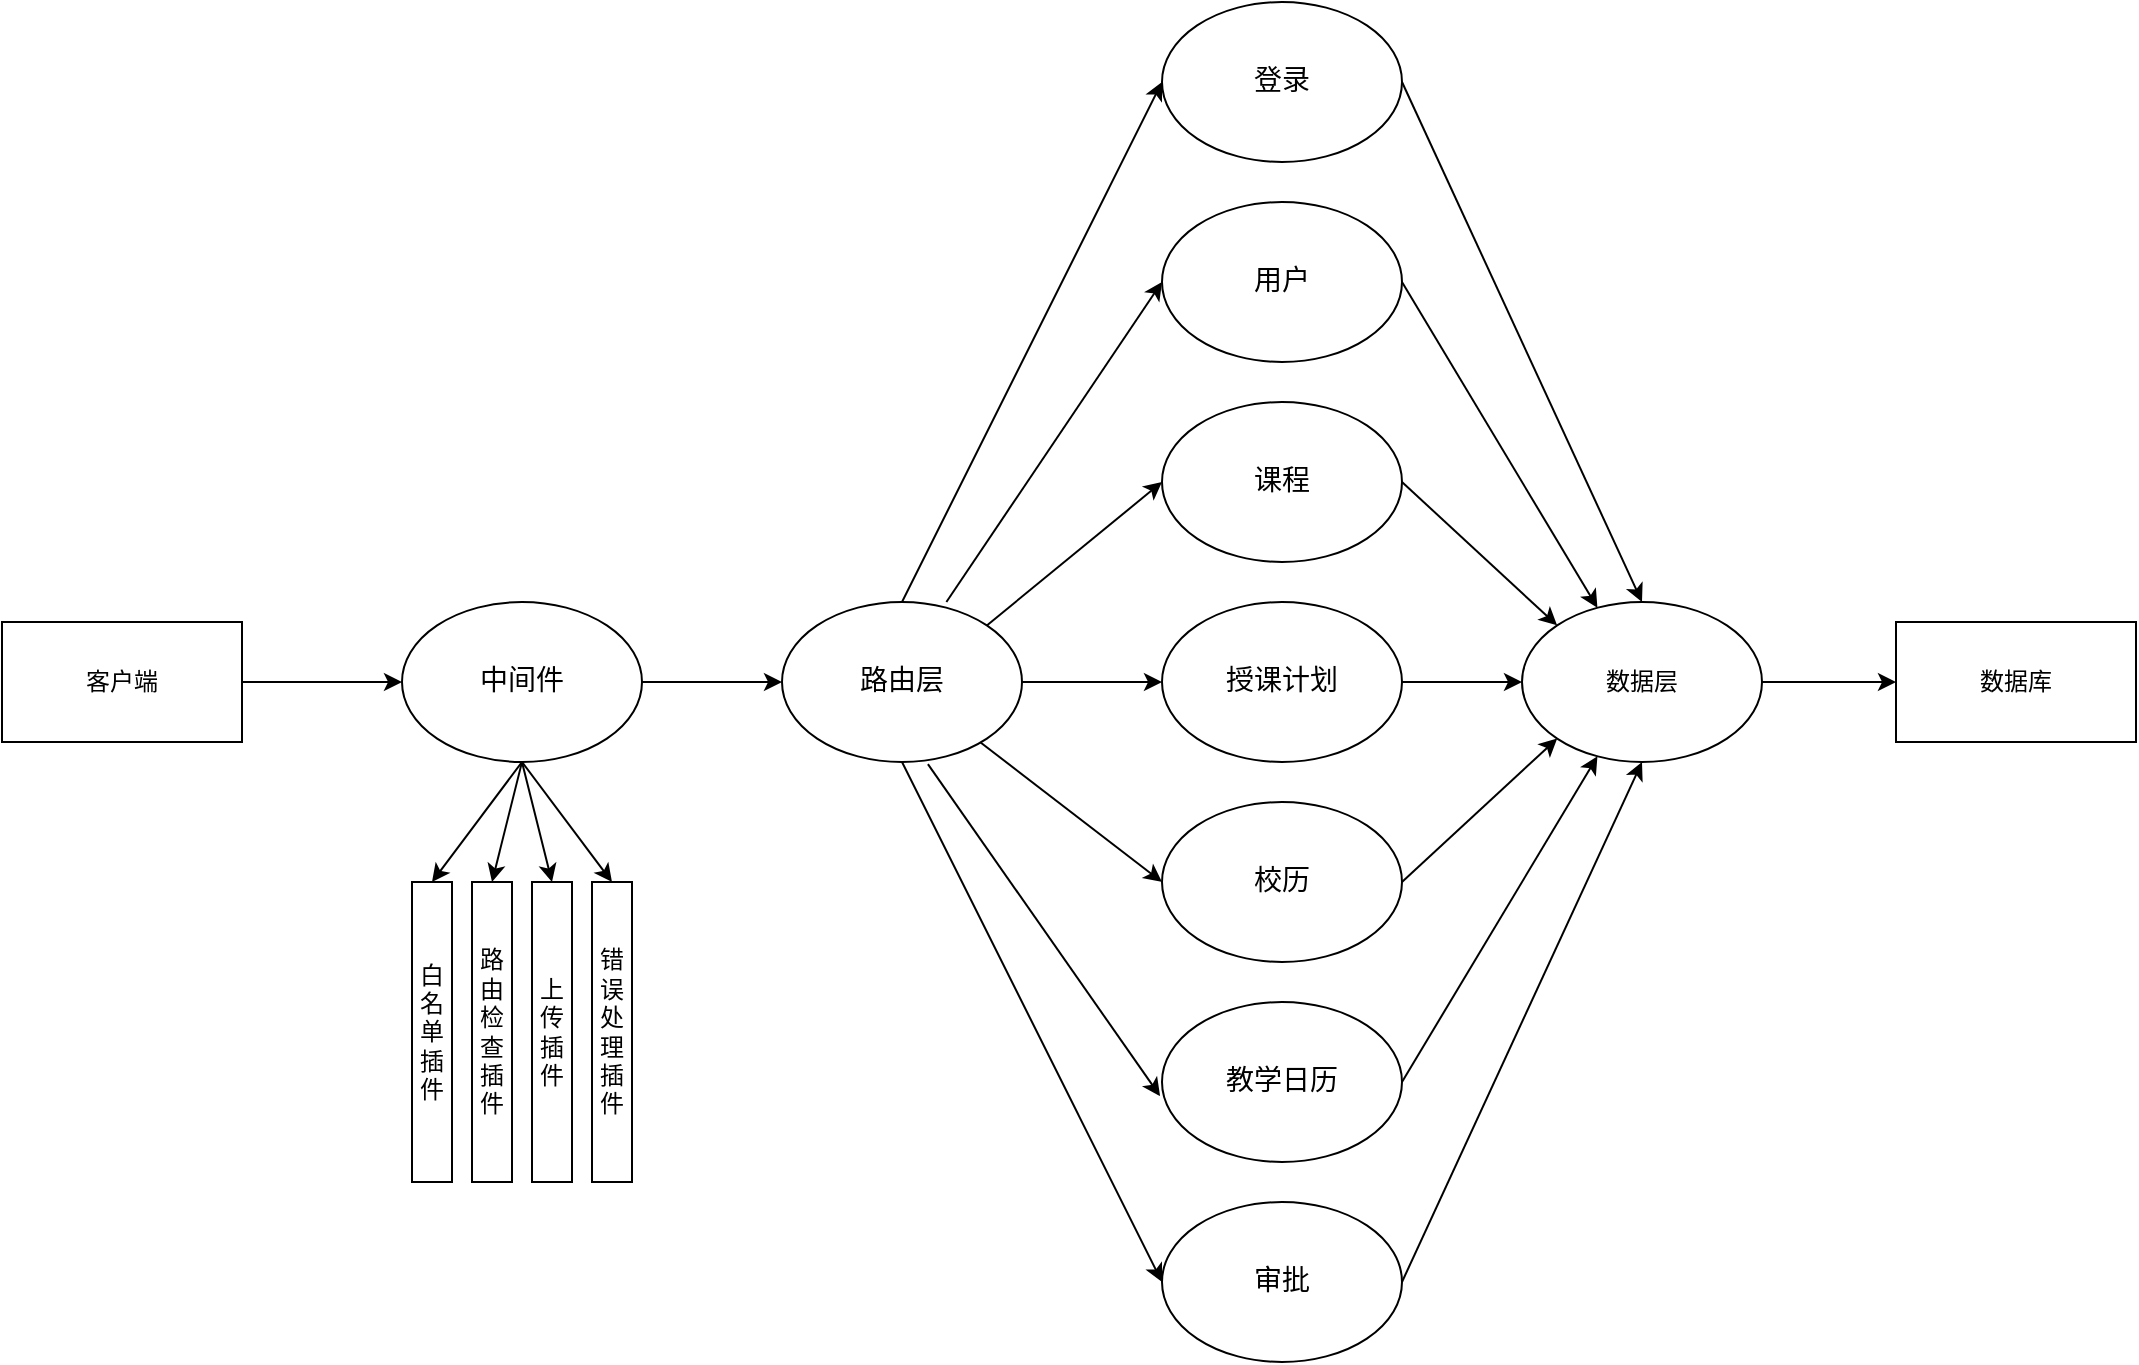<mxfile>
    <diagram id="OxYzTD3vaz3nP7Io0ODH" name="第 1 页">
        <mxGraphModel dx="1813" dy="1066" grid="1" gridSize="10" guides="1" tooltips="1" connect="1" arrows="1" fold="1" page="1" pageScale="1" pageWidth="827" pageHeight="1169" math="0" shadow="0">
            <root>
                <mxCell id="0"/>
                <mxCell id="1" parent="0"/>
                <mxCell id="6" style="edgeStyle=none;html=1;exitX=1;exitY=0.5;exitDx=0;exitDy=0;" edge="1" parent="1" source="3" target="4">
                    <mxGeometry relative="1" as="geometry"/>
                </mxCell>
                <mxCell id="49" style="edgeStyle=none;html=1;exitX=0.5;exitY=1;exitDx=0;exitDy=0;entryX=0.5;entryY=0;entryDx=0;entryDy=0;" edge="1" parent="1" source="3" target="39">
                    <mxGeometry relative="1" as="geometry"/>
                </mxCell>
                <mxCell id="50" style="edgeStyle=none;html=1;exitX=0.5;exitY=1;exitDx=0;exitDy=0;entryX=0.5;entryY=0;entryDx=0;entryDy=0;" edge="1" parent="1" source="3" target="40">
                    <mxGeometry relative="1" as="geometry"/>
                </mxCell>
                <mxCell id="51" style="edgeStyle=none;html=1;exitX=0.5;exitY=1;exitDx=0;exitDy=0;entryX=0.5;entryY=0;entryDx=0;entryDy=0;" edge="1" parent="1" source="3" target="41">
                    <mxGeometry relative="1" as="geometry"/>
                </mxCell>
                <mxCell id="52" style="edgeStyle=none;html=1;exitX=0.5;exitY=1;exitDx=0;exitDy=0;entryX=0.5;entryY=0;entryDx=0;entryDy=0;" edge="1" parent="1" source="3" target="42">
                    <mxGeometry relative="1" as="geometry"/>
                </mxCell>
                <mxCell id="3" value="&lt;span lang=&quot;EN-US&quot; style=&quot;font-size: 10.5pt ; font-family: &amp;#34;times new roman&amp;#34; , serif&quot;&gt;中间件&lt;/span&gt;" style="ellipse;whiteSpace=wrap;html=1;" vertex="1" parent="1">
                    <mxGeometry x="80" y="350" width="120" height="80" as="geometry"/>
                </mxCell>
                <mxCell id="20" style="edgeStyle=none;html=1;exitX=0.5;exitY=0;exitDx=0;exitDy=0;entryX=0;entryY=0.5;entryDx=0;entryDy=0;" edge="1" parent="1" source="4" target="12">
                    <mxGeometry relative="1" as="geometry"/>
                </mxCell>
                <mxCell id="21" style="edgeStyle=none;html=1;exitX=0.685;exitY=0;exitDx=0;exitDy=0;entryX=0;entryY=0.5;entryDx=0;entryDy=0;exitPerimeter=0;" edge="1" parent="1" source="4" target="13">
                    <mxGeometry relative="1" as="geometry"/>
                </mxCell>
                <mxCell id="24" style="edgeStyle=none;html=1;entryX=0;entryY=0.5;entryDx=0;entryDy=0;" edge="1" parent="1" source="4" target="17">
                    <mxGeometry relative="1" as="geometry"/>
                </mxCell>
                <mxCell id="25" style="edgeStyle=none;html=1;exitX=0.608;exitY=1.013;exitDx=0;exitDy=0;entryX=-0.008;entryY=0.588;entryDx=0;entryDy=0;entryPerimeter=0;exitPerimeter=0;" edge="1" parent="1" source="4" target="18">
                    <mxGeometry relative="1" as="geometry"/>
                </mxCell>
                <mxCell id="26" style="edgeStyle=none;html=1;exitX=0.5;exitY=1;exitDx=0;exitDy=0;entryX=0;entryY=0.5;entryDx=0;entryDy=0;" edge="1" parent="1" source="4" target="19">
                    <mxGeometry relative="1" as="geometry"/>
                </mxCell>
                <mxCell id="27" style="edgeStyle=none;html=1;exitX=1;exitY=0.5;exitDx=0;exitDy=0;entryX=0;entryY=0.5;entryDx=0;entryDy=0;" edge="1" parent="1" source="4" target="15">
                    <mxGeometry relative="1" as="geometry"/>
                </mxCell>
                <mxCell id="28" style="edgeStyle=none;html=1;exitX=1;exitY=0;exitDx=0;exitDy=0;entryX=0;entryY=0.5;entryDx=0;entryDy=0;" edge="1" parent="1" source="4" target="14">
                    <mxGeometry relative="1" as="geometry"/>
                </mxCell>
                <mxCell id="4" value="&lt;span lang=&quot;EN-US&quot; style=&quot;font-size: 10.5pt ; font-family: &amp;#34;times new roman&amp;#34; , serif&quot;&gt;路由层&lt;/span&gt;" style="ellipse;whiteSpace=wrap;html=1;" vertex="1" parent="1">
                    <mxGeometry x="270" y="350" width="120" height="80" as="geometry"/>
                </mxCell>
                <mxCell id="10" style="edgeStyle=none;html=1;exitX=1;exitY=0.5;exitDx=0;exitDy=0;entryX=0;entryY=0.5;entryDx=0;entryDy=0;" edge="1" parent="1" source="9" target="3">
                    <mxGeometry relative="1" as="geometry"/>
                </mxCell>
                <mxCell id="9" value="客户端" style="rounded=0;whiteSpace=wrap;html=1;" vertex="1" parent="1">
                    <mxGeometry x="-120" y="360" width="120" height="60" as="geometry"/>
                </mxCell>
                <mxCell id="30" style="edgeStyle=none;html=1;exitX=1;exitY=0.5;exitDx=0;exitDy=0;entryX=0.5;entryY=0;entryDx=0;entryDy=0;" edge="1" parent="1" source="12" target="29">
                    <mxGeometry relative="1" as="geometry"/>
                </mxCell>
                <mxCell id="12" value="&lt;span lang=&quot;EN-US&quot; style=&quot;font-size: 10.5pt ; font-family: &amp;#34;times new roman&amp;#34; , serif&quot;&gt;登录&lt;/span&gt;" style="ellipse;whiteSpace=wrap;html=1;" vertex="1" parent="1">
                    <mxGeometry x="460" y="50" width="120" height="80" as="geometry"/>
                </mxCell>
                <mxCell id="31" style="edgeStyle=none;html=1;exitX=1;exitY=0.5;exitDx=0;exitDy=0;" edge="1" parent="1" source="13" target="29">
                    <mxGeometry relative="1" as="geometry"/>
                </mxCell>
                <mxCell id="13" value="&lt;span lang=&quot;EN-US&quot; style=&quot;font-size: 10.5pt ; font-family: &amp;#34;times new roman&amp;#34; , serif&quot;&gt;用户&lt;/span&gt;" style="ellipse;whiteSpace=wrap;html=1;" vertex="1" parent="1">
                    <mxGeometry x="460" y="150" width="120" height="80" as="geometry"/>
                </mxCell>
                <mxCell id="32" style="edgeStyle=none;html=1;exitX=1;exitY=0.5;exitDx=0;exitDy=0;entryX=0;entryY=0;entryDx=0;entryDy=0;" edge="1" parent="1" source="14" target="29">
                    <mxGeometry relative="1" as="geometry"/>
                </mxCell>
                <mxCell id="14" value="&lt;span lang=&quot;EN-US&quot; style=&quot;font-size: 10.5pt ; font-family: &amp;#34;times new roman&amp;#34; , serif&quot;&gt;课程&lt;/span&gt;" style="ellipse;whiteSpace=wrap;html=1;" vertex="1" parent="1">
                    <mxGeometry x="460" y="250" width="120" height="80" as="geometry"/>
                </mxCell>
                <mxCell id="33" style="edgeStyle=none;html=1;exitX=1;exitY=0.5;exitDx=0;exitDy=0;entryX=0;entryY=0.5;entryDx=0;entryDy=0;" edge="1" parent="1" source="15" target="29">
                    <mxGeometry relative="1" as="geometry"/>
                </mxCell>
                <mxCell id="15" value="&lt;span lang=&quot;EN-US&quot; style=&quot;font-size: 10.5pt ; font-family: &amp;#34;times new roman&amp;#34; , serif&quot;&gt;授课计划&lt;/span&gt;" style="ellipse;whiteSpace=wrap;html=1;" vertex="1" parent="1">
                    <mxGeometry x="460" y="350" width="120" height="80" as="geometry"/>
                </mxCell>
                <mxCell id="34" style="edgeStyle=none;html=1;exitX=1;exitY=0.5;exitDx=0;exitDy=0;entryX=0;entryY=1;entryDx=0;entryDy=0;" edge="1" parent="1" source="17" target="29">
                    <mxGeometry relative="1" as="geometry"/>
                </mxCell>
                <mxCell id="17" value="&lt;span lang=&quot;EN-US&quot; style=&quot;font-size: 10.5pt ; font-family: &amp;#34;times new roman&amp;#34; , serif&quot;&gt;校历&lt;/span&gt;" style="ellipse;whiteSpace=wrap;html=1;" vertex="1" parent="1">
                    <mxGeometry x="460" y="450" width="120" height="80" as="geometry"/>
                </mxCell>
                <mxCell id="35" style="edgeStyle=none;html=1;exitX=1;exitY=0.5;exitDx=0;exitDy=0;" edge="1" parent="1" source="18" target="29">
                    <mxGeometry relative="1" as="geometry"/>
                </mxCell>
                <mxCell id="18" value="&lt;span lang=&quot;EN-US&quot; style=&quot;font-size: 10.5pt ; font-family: &amp;#34;times new roman&amp;#34; , serif&quot;&gt;教学日历&lt;/span&gt;" style="ellipse;whiteSpace=wrap;html=1;" vertex="1" parent="1">
                    <mxGeometry x="460" y="550" width="120" height="80" as="geometry"/>
                </mxCell>
                <mxCell id="36" style="edgeStyle=none;html=1;exitX=1;exitY=0.5;exitDx=0;exitDy=0;entryX=0.5;entryY=1;entryDx=0;entryDy=0;" edge="1" parent="1" source="19" target="29">
                    <mxGeometry relative="1" as="geometry"/>
                </mxCell>
                <mxCell id="19" value="&lt;span lang=&quot;EN-US&quot; style=&quot;font-size: 10.5pt ; font-family: &amp;#34;times new roman&amp;#34; , serif&quot;&gt;审批&lt;/span&gt;" style="ellipse;whiteSpace=wrap;html=1;" vertex="1" parent="1">
                    <mxGeometry x="460" y="650" width="120" height="80" as="geometry"/>
                </mxCell>
                <mxCell id="38" style="edgeStyle=none;html=1;exitX=1;exitY=0.5;exitDx=0;exitDy=0;entryX=0;entryY=0.5;entryDx=0;entryDy=0;" edge="1" parent="1" source="29" target="37">
                    <mxGeometry relative="1" as="geometry"/>
                </mxCell>
                <mxCell id="29" value="数据层" style="ellipse;whiteSpace=wrap;html=1;" vertex="1" parent="1">
                    <mxGeometry x="640" y="350" width="120" height="80" as="geometry"/>
                </mxCell>
                <mxCell id="37" value="数据库" style="rounded=0;whiteSpace=wrap;html=1;" vertex="1" parent="1">
                    <mxGeometry x="827" y="360" width="120" height="60" as="geometry"/>
                </mxCell>
                <mxCell id="39" value="白名单插件" style="rounded=0;whiteSpace=wrap;html=1;" vertex="1" parent="1">
                    <mxGeometry x="85" y="490" width="20" height="150" as="geometry"/>
                </mxCell>
                <mxCell id="40" value="路由检查插件" style="rounded=0;whiteSpace=wrap;html=1;" vertex="1" parent="1">
                    <mxGeometry x="115" y="490" width="20" height="150" as="geometry"/>
                </mxCell>
                <mxCell id="41" value="上传插件" style="rounded=0;whiteSpace=wrap;html=1;" vertex="1" parent="1">
                    <mxGeometry x="145" y="490" width="20" height="150" as="geometry"/>
                </mxCell>
                <mxCell id="42" value="错误处理插件" style="rounded=0;whiteSpace=wrap;html=1;" vertex="1" parent="1">
                    <mxGeometry x="175" y="490" width="20" height="150" as="geometry"/>
                </mxCell>
            </root>
        </mxGraphModel>
    </diagram>
    <diagram id="lGrjbQrTbhAcylEGouPu" name="第 2 页">
        <mxGraphModel dx="704" dy="761" grid="1" gridSize="10" guides="1" tooltips="1" connect="1" arrows="1" fold="1" page="1" pageScale="1" pageWidth="827" pageHeight="1169" math="0" shadow="0">
            <root>
                <mxCell id="WO_8ApOfUTr0M56JQ0Lm-0"/>
                <mxCell id="WO_8ApOfUTr0M56JQ0Lm-1" parent="WO_8ApOfUTr0M56JQ0Lm-0"/>
                <mxCell id="WO_8ApOfUTr0M56JQ0Lm-8" style="edgeStyle=none;html=1;exitX=0.5;exitY=0;exitDx=0;exitDy=0;entryX=0;entryY=0.5;entryDx=0;entryDy=0;" edge="1" parent="WO_8ApOfUTr0M56JQ0Lm-1" source="WO_8ApOfUTr0M56JQ0Lm-2" target="WO_8ApOfUTr0M56JQ0Lm-3">
                    <mxGeometry relative="1" as="geometry"/>
                </mxCell>
                <mxCell id="WO_8ApOfUTr0M56JQ0Lm-9" style="edgeStyle=none;html=1;exitX=1;exitY=0;exitDx=0;exitDy=0;entryX=0;entryY=0.5;entryDx=0;entryDy=0;" edge="1" parent="WO_8ApOfUTr0M56JQ0Lm-1" source="WO_8ApOfUTr0M56JQ0Lm-2" target="WO_8ApOfUTr0M56JQ0Lm-4">
                    <mxGeometry relative="1" as="geometry"/>
                </mxCell>
                <mxCell id="WO_8ApOfUTr0M56JQ0Lm-10" style="edgeStyle=none;html=1;exitX=1;exitY=0.5;exitDx=0;exitDy=0;" edge="1" parent="WO_8ApOfUTr0M56JQ0Lm-1" source="WO_8ApOfUTr0M56JQ0Lm-2" target="WO_8ApOfUTr0M56JQ0Lm-5">
                    <mxGeometry relative="1" as="geometry"/>
                </mxCell>
                <mxCell id="WO_8ApOfUTr0M56JQ0Lm-11" style="edgeStyle=none;html=1;exitX=1;exitY=1;exitDx=0;exitDy=0;entryX=0;entryY=0.5;entryDx=0;entryDy=0;" edge="1" parent="WO_8ApOfUTr0M56JQ0Lm-1" source="WO_8ApOfUTr0M56JQ0Lm-2" target="WO_8ApOfUTr0M56JQ0Lm-6">
                    <mxGeometry relative="1" as="geometry"/>
                </mxCell>
                <mxCell id="WO_8ApOfUTr0M56JQ0Lm-12" style="edgeStyle=none;html=1;exitX=0.5;exitY=1;exitDx=0;exitDy=0;entryX=0;entryY=0.5;entryDx=0;entryDy=0;" edge="1" parent="WO_8ApOfUTr0M56JQ0Lm-1" source="WO_8ApOfUTr0M56JQ0Lm-2" target="WO_8ApOfUTr0M56JQ0Lm-7">
                    <mxGeometry relative="1" as="geometry"/>
                </mxCell>
                <mxCell id="WO_8ApOfUTr0M56JQ0Lm-2" value="Model" style="ellipse;whiteSpace=wrap;html=1;" vertex="1" parent="WO_8ApOfUTr0M56JQ0Lm-1">
                    <mxGeometry x="50" y="320" width="120" height="80" as="geometry"/>
                </mxCell>
                <mxCell id="WO_8ApOfUTr0M56JQ0Lm-3" value="User" style="ellipse;whiteSpace=wrap;html=1;" vertex="1" parent="WO_8ApOfUTr0M56JQ0Lm-1">
                    <mxGeometry x="260" y="80" width="120" height="80" as="geometry"/>
                </mxCell>
                <mxCell id="WO_8ApOfUTr0M56JQ0Lm-4" value="Course" style="ellipse;whiteSpace=wrap;html=1;" vertex="1" parent="WO_8ApOfUTr0M56JQ0Lm-1">
                    <mxGeometry x="260" y="200" width="120" height="80" as="geometry"/>
                </mxCell>
                <mxCell id="WO_8ApOfUTr0M56JQ0Lm-5" value="Class" style="ellipse;whiteSpace=wrap;html=1;" vertex="1" parent="WO_8ApOfUTr0M56JQ0Lm-1">
                    <mxGeometry x="260" y="320" width="120" height="80" as="geometry"/>
                </mxCell>
                <mxCell id="WO_8ApOfUTr0M56JQ0Lm-6" value="Lessonplan" style="ellipse;whiteSpace=wrap;html=1;" vertex="1" parent="WO_8ApOfUTr0M56JQ0Lm-1">
                    <mxGeometry x="260" y="440" width="120" height="80" as="geometry"/>
                </mxCell>
                <mxCell id="WO_8ApOfUTr0M56JQ0Lm-7" value="Schedule" style="ellipse;whiteSpace=wrap;html=1;" vertex="1" parent="WO_8ApOfUTr0M56JQ0Lm-1">
                    <mxGeometry x="260" y="560" width="120" height="80" as="geometry"/>
                </mxCell>
            </root>
        </mxGraphModel>
    </diagram>
    <diagram id="fXZezzsDv5o2fWt72prF" name="第 3 页">
        <mxGraphModel dx="1649" dy="888" grid="1" gridSize="10" guides="1" tooltips="1" connect="1" arrows="1" fold="1" page="1" pageScale="1" pageWidth="827" pageHeight="1169" math="0" shadow="0">
            <root>
                <mxCell id="EwZIav3GnDLz1XqOnyrL-0"/>
                <mxCell id="EwZIav3GnDLz1XqOnyrL-1" parent="EwZIav3GnDLz1XqOnyrL-0"/>
                <mxCell id="qJfkqhvfsWBqevuOCt3L-4" style="edgeStyle=none;html=1;exitX=0.5;exitY=0;exitDx=0;exitDy=0;entryX=0.5;entryY=1;entryDx=0;entryDy=0;" edge="1" parent="EwZIav3GnDLz1XqOnyrL-1" source="EwZIav3GnDLz1XqOnyrL-2" target="yAfN88qV61Tun3F-DMTX-1">
                    <mxGeometry relative="1" as="geometry"/>
                </mxCell>
                <mxCell id="qJfkqhvfsWBqevuOCt3L-5" style="edgeStyle=none;html=1;exitX=1;exitY=0;exitDx=0;exitDy=0;" edge="1" parent="EwZIav3GnDLz1XqOnyrL-1" source="EwZIav3GnDLz1XqOnyrL-2" target="e5CymegHtVR2ufVc4AHo-0">
                    <mxGeometry relative="1" as="geometry"/>
                </mxCell>
                <mxCell id="qJfkqhvfsWBqevuOCt3L-6" style="edgeStyle=none;html=1;exitX=1;exitY=0.5;exitDx=0;exitDy=0;entryX=0;entryY=0.5;entryDx=0;entryDy=0;" edge="1" parent="EwZIav3GnDLz1XqOnyrL-1" source="EwZIav3GnDLz1XqOnyrL-2" target="nFzMh7hSS-wF1fP4-g7q-0">
                    <mxGeometry relative="1" as="geometry"/>
                </mxCell>
                <mxCell id="qJfkqhvfsWBqevuOCt3L-7" style="edgeStyle=none;html=1;exitX=1;exitY=1;exitDx=0;exitDy=0;entryX=0.5;entryY=0;entryDx=0;entryDy=0;" edge="1" parent="EwZIav3GnDLz1XqOnyrL-1" source="EwZIav3GnDLz1XqOnyrL-2" target="7_E5Capd6687DgXIBMiZ-0">
                    <mxGeometry relative="1" as="geometry"/>
                </mxCell>
                <mxCell id="qJfkqhvfsWBqevuOCt3L-8" style="edgeStyle=none;html=1;exitX=0.245;exitY=0.942;exitDx=0;exitDy=0;entryX=0.5;entryY=0;entryDx=0;entryDy=0;exitPerimeter=0;" edge="1" parent="EwZIav3GnDLz1XqOnyrL-1" source="EwZIav3GnDLz1XqOnyrL-2" target="qJfkqhvfsWBqevuOCt3L-0">
                    <mxGeometry relative="1" as="geometry"/>
                </mxCell>
                <mxCell id="qJfkqhvfsWBqevuOCt3L-10" style="edgeStyle=none;html=1;exitX=0.01;exitY=0.692;exitDx=0;exitDy=0;entryX=0.989;entryY=0.363;entryDx=0;entryDy=0;entryPerimeter=0;exitPerimeter=0;" edge="1" parent="EwZIav3GnDLz1XqOnyrL-1" source="EwZIav3GnDLz1XqOnyrL-2" target="yAfN88qV61Tun3F-DMTX-0">
                    <mxGeometry relative="1" as="geometry"/>
                </mxCell>
                <mxCell id="qJfkqhvfsWBqevuOCt3L-11" style="edgeStyle=none;html=1;exitX=0;exitY=0;exitDx=0;exitDy=0;" edge="1" parent="EwZIav3GnDLz1XqOnyrL-1" source="EwZIav3GnDLz1XqOnyrL-2" target="EwZIav3GnDLz1XqOnyrL-3">
                    <mxGeometry relative="1" as="geometry"/>
                </mxCell>
                <mxCell id="EwZIav3GnDLz1XqOnyrL-2" value="Routes" style="ellipse;whiteSpace=wrap;html=1;" vertex="1" parent="EwZIav3GnDLz1XqOnyrL-1">
                    <mxGeometry x="80" y="360" width="120" height="80" as="geometry"/>
                </mxCell>
                <mxCell id="EwZIav3GnDLz1XqOnyrL-3" value="auth" style="ellipse;whiteSpace=wrap;html=1;" vertex="1" parent="EwZIav3GnDLz1XqOnyrL-1">
                    <mxGeometry x="-60" y="260" width="120" height="80" as="geometry"/>
                </mxCell>
                <mxCell id="yAfN88qV61Tun3F-DMTX-0" value="user" style="ellipse;whiteSpace=wrap;html=1;" vertex="1" parent="EwZIav3GnDLz1XqOnyrL-1">
                    <mxGeometry x="-90" y="430" width="120" height="80" as="geometry"/>
                </mxCell>
                <mxCell id="yAfN88qV61Tun3F-DMTX-1" value="course" style="ellipse;whiteSpace=wrap;html=1;" vertex="1" parent="EwZIav3GnDLz1XqOnyrL-1">
                    <mxGeometry x="130" y="210" width="120" height="80" as="geometry"/>
                </mxCell>
                <mxCell id="e5CymegHtVR2ufVc4AHo-0" value="lessonplan" style="ellipse;whiteSpace=wrap;html=1;" vertex="1" parent="EwZIav3GnDLz1XqOnyrL-1">
                    <mxGeometry x="280" y="280" width="120" height="80" as="geometry"/>
                </mxCell>
                <mxCell id="nFzMh7hSS-wF1fP4-g7q-0" value="calendar" style="ellipse;whiteSpace=wrap;html=1;" vertex="1" parent="EwZIav3GnDLz1XqOnyrL-1">
                    <mxGeometry x="294" y="390" width="120" height="80" as="geometry"/>
                </mxCell>
                <mxCell id="7_E5Capd6687DgXIBMiZ-0" value="schedule" style="ellipse;whiteSpace=wrap;html=1;" vertex="1" parent="EwZIav3GnDLz1XqOnyrL-1">
                    <mxGeometry x="174" y="490" width="120" height="80" as="geometry"/>
                </mxCell>
                <mxCell id="qJfkqhvfsWBqevuOCt3L-0" value="approval" style="ellipse;whiteSpace=wrap;html=1;" vertex="1" parent="EwZIav3GnDLz1XqOnyrL-1">
                    <mxGeometry x="20" y="500" width="120" height="80" as="geometry"/>
                </mxCell>
            </root>
        </mxGraphModel>
    </diagram>
</mxfile>